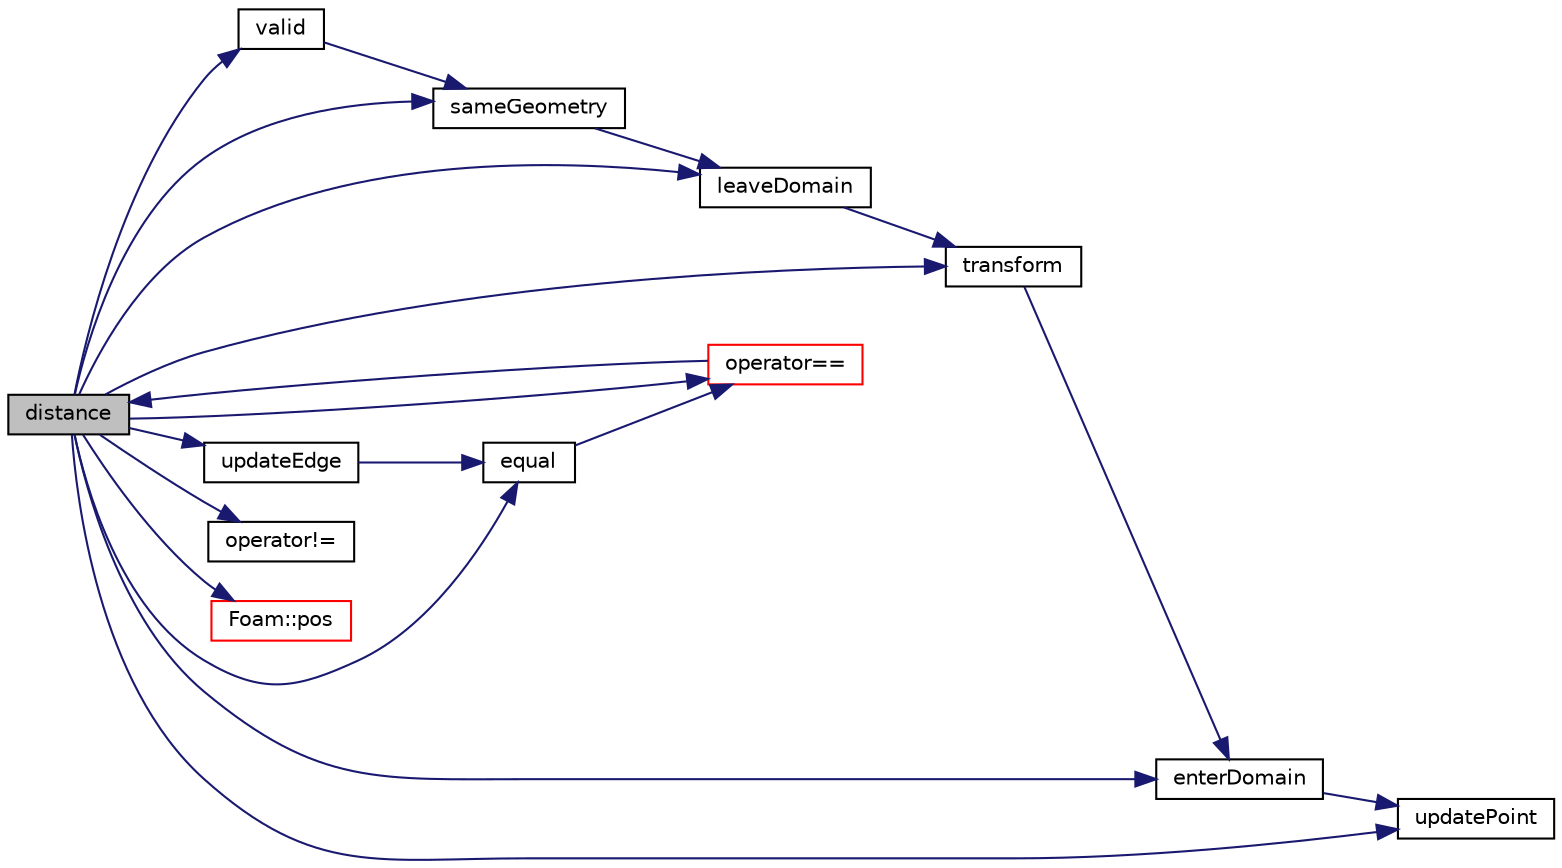 digraph "distance"
{
  bgcolor="transparent";
  edge [fontname="Helvetica",fontsize="10",labelfontname="Helvetica",labelfontsize="10"];
  node [fontname="Helvetica",fontsize="10",shape=record];
  rankdir="LR";
  Node1 [label="distance",height=0.2,width=0.4,color="black", fillcolor="grey75", style="filled", fontcolor="black"];
  Node1 -> Node2 [color="midnightblue",fontsize="10",style="solid",fontname="Helvetica"];
  Node2 [label="enterDomain",height=0.2,width=0.4,color="black",URL="$a01902.html#a42908ca7dd32e79250d338b9fb984bef",tooltip="Convert relative origin to absolute by adding entering point. "];
  Node2 -> Node3 [color="midnightblue",fontsize="10",style="solid",fontname="Helvetica"];
  Node3 [label="updatePoint",height=0.2,width=0.4,color="black",URL="$a01902.html#aea22808d1e11ad5a25c4998b027404be",tooltip="Influence of edge on point. "];
  Node1 -> Node4 [color="midnightblue",fontsize="10",style="solid",fontname="Helvetica"];
  Node4 [label="equal",height=0.2,width=0.4,color="black",URL="$a01902.html#a9e32c2bf387fb4e03effce627c54c4c0",tooltip="Same (like operator==) "];
  Node4 -> Node5 [color="midnightblue",fontsize="10",style="solid",fontname="Helvetica"];
  Node5 [label="operator==",height=0.2,width=0.4,color="red",URL="$a01902.html#aa7ed85d8f40def5c4b4946e55b30a915"];
  Node5 -> Node1 [color="midnightblue",fontsize="10",style="solid",fontname="Helvetica"];
  Node1 -> Node6 [color="midnightblue",fontsize="10",style="solid",fontname="Helvetica"];
  Node6 [label="leaveDomain",height=0.2,width=0.4,color="black",URL="$a01902.html#abca1a09f7512f3e437e9dad338f17f12",tooltip="Convert origin to relative vector to leaving point. "];
  Node6 -> Node7 [color="midnightblue",fontsize="10",style="solid",fontname="Helvetica"];
  Node7 [label="transform",height=0.2,width=0.4,color="black",URL="$a01902.html#a972cad5e4f03f84eb3a404ea8a8dc5c7",tooltip="Apply rotation matrix to origin. "];
  Node7 -> Node2 [color="midnightblue",fontsize="10",style="solid",fontname="Helvetica"];
  Node1 -> Node8 [color="midnightblue",fontsize="10",style="solid",fontname="Helvetica"];
  Node8 [label="operator!=",height=0.2,width=0.4,color="black",URL="$a01902.html#ac51598b5e4f9701f9994166baa5f3b1c"];
  Node1 -> Node5 [color="midnightblue",fontsize="10",style="solid",fontname="Helvetica"];
  Node1 -> Node9 [color="midnightblue",fontsize="10",style="solid",fontname="Helvetica"];
  Node9 [label="Foam::pos",height=0.2,width=0.4,color="red",URL="$a10733.html#a09a190b59f3d01b258bca0fa964a6212"];
  Node1 -> Node10 [color="midnightblue",fontsize="10",style="solid",fontname="Helvetica"];
  Node10 [label="sameGeometry",height=0.2,width=0.4,color="black",URL="$a01902.html#a74aa6ca9df50e9aa6d800c1870324264",tooltip="Check for identical geometrical data. Used for cyclics checking. "];
  Node10 -> Node6 [color="midnightblue",fontsize="10",style="solid",fontname="Helvetica"];
  Node1 -> Node7 [color="midnightblue",fontsize="10",style="solid",fontname="Helvetica"];
  Node1 -> Node11 [color="midnightblue",fontsize="10",style="solid",fontname="Helvetica"];
  Node11 [label="updateEdge",height=0.2,width=0.4,color="black",URL="$a01902.html#ad662393e5d6f25086d1f69031cf4a011",tooltip="Influence of point on edge. "];
  Node11 -> Node4 [color="midnightblue",fontsize="10",style="solid",fontname="Helvetica"];
  Node1 -> Node3 [color="midnightblue",fontsize="10",style="solid",fontname="Helvetica"];
  Node1 -> Node12 [color="midnightblue",fontsize="10",style="solid",fontname="Helvetica"];
  Node12 [label="valid",height=0.2,width=0.4,color="black",URL="$a01902.html#a52b63ab4e26b7e77fdfb6cd72d07fd4e",tooltip="Check whether origin has been changed at all or. "];
  Node12 -> Node10 [color="midnightblue",fontsize="10",style="solid",fontname="Helvetica"];
}
